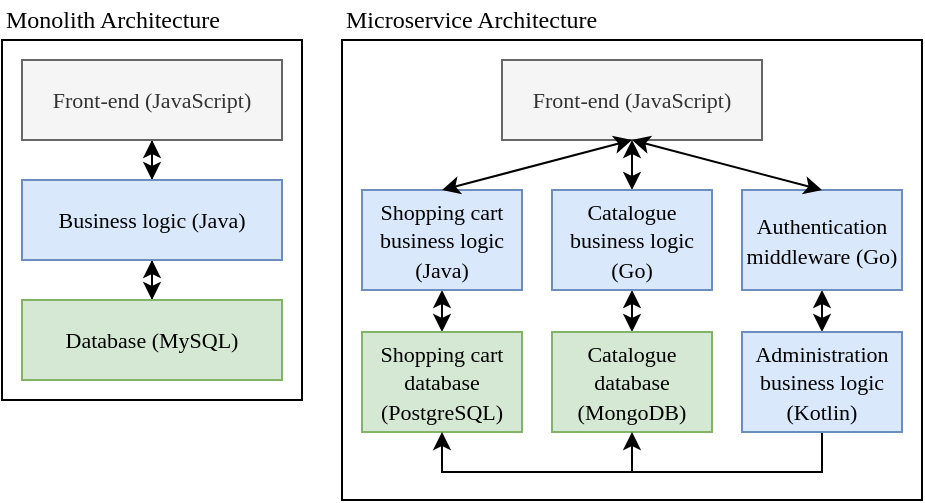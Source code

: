 <mxfile version="14.6.11" type="github">
  <diagram id="whum5KUoKy-AiShSeKjw" name="microservices_vs_monoliths">
    <mxGraphModel dx="1178" dy="641" grid="1" gridSize="10" guides="1" tooltips="1" connect="1" arrows="1" fold="1" page="1" pageScale="1" pageWidth="1169" pageHeight="827" math="0" shadow="0">
      <root>
        <mxCell id="0" />
        <mxCell id="1" parent="0" />
        <mxCell id="ZGd-4eqSVzOP_96qWRgu-4" value="" style="rounded=0;whiteSpace=wrap;html=1;" vertex="1" parent="1">
          <mxGeometry x="190" y="260" width="150" height="180" as="geometry" />
        </mxCell>
        <mxCell id="ZGd-4eqSVzOP_96qWRgu-12" style="edgeStyle=orthogonalEdgeStyle;rounded=0;orthogonalLoop=1;jettySize=auto;html=1;entryX=0.5;entryY=0;entryDx=0;entryDy=0;startArrow=classic;startFill=1;" edge="1" parent="1" source="ZGd-4eqSVzOP_96qWRgu-1" target="ZGd-4eqSVzOP_96qWRgu-2">
          <mxGeometry relative="1" as="geometry" />
        </mxCell>
        <mxCell id="ZGd-4eqSVzOP_96qWRgu-1" value="&lt;font face=&quot;Georgia&quot; style=&quot;font-size: 11px&quot;&gt;Front-end (JavaScript)&lt;/font&gt;" style="rounded=0;whiteSpace=wrap;html=1;fillColor=#f5f5f5;strokeColor=#666666;fontColor=#333333;" vertex="1" parent="1">
          <mxGeometry x="200" y="270" width="130" height="40" as="geometry" />
        </mxCell>
        <mxCell id="ZGd-4eqSVzOP_96qWRgu-13" style="edgeStyle=orthogonalEdgeStyle;rounded=0;orthogonalLoop=1;jettySize=auto;html=1;entryX=0.5;entryY=0;entryDx=0;entryDy=0;startArrow=classic;startFill=1;" edge="1" parent="1" source="ZGd-4eqSVzOP_96qWRgu-2" target="ZGd-4eqSVzOP_96qWRgu-3">
          <mxGeometry relative="1" as="geometry" />
        </mxCell>
        <mxCell id="ZGd-4eqSVzOP_96qWRgu-2" value="&lt;font face=&quot;Georgia&quot; style=&quot;font-size: 11px&quot;&gt;Business logic (Java)&lt;/font&gt;" style="rounded=0;whiteSpace=wrap;html=1;fillColor=#dae8fc;strokeColor=#6c8ebf;" vertex="1" parent="1">
          <mxGeometry x="200" y="330" width="130" height="40" as="geometry" />
        </mxCell>
        <mxCell id="ZGd-4eqSVzOP_96qWRgu-3" value="&lt;font face=&quot;Georgia&quot; style=&quot;font-size: 11px&quot;&gt;Database (MySQL)&lt;/font&gt;" style="rounded=0;whiteSpace=wrap;html=1;fillColor=#d5e8d4;strokeColor=#82b366;" vertex="1" parent="1">
          <mxGeometry x="200" y="390" width="130" height="40" as="geometry" />
        </mxCell>
        <mxCell id="ZGd-4eqSVzOP_96qWRgu-5" value="&lt;font face=&quot;Georgia&quot;&gt;Monolith Architecture&lt;/font&gt;" style="text;html=1;strokeColor=none;fillColor=none;align=left;verticalAlign=middle;whiteSpace=wrap;rounded=0;" vertex="1" parent="1">
          <mxGeometry x="190" y="240" width="160" height="20" as="geometry" />
        </mxCell>
        <mxCell id="ZGd-4eqSVzOP_96qWRgu-6" value="" style="rounded=0;whiteSpace=wrap;html=1;" vertex="1" parent="1">
          <mxGeometry x="360" y="260" width="290" height="230" as="geometry" />
        </mxCell>
        <mxCell id="ZGd-4eqSVzOP_96qWRgu-7" value="&lt;font face=&quot;Georgia&quot; style=&quot;font-size: 11px&quot;&gt;Front-end (JavaScript)&lt;/font&gt;" style="rounded=0;whiteSpace=wrap;html=1;fillColor=#f5f5f5;strokeColor=#666666;fontColor=#333333;" vertex="1" parent="1">
          <mxGeometry x="440" y="270" width="130" height="40" as="geometry" />
        </mxCell>
        <mxCell id="ZGd-4eqSVzOP_96qWRgu-15" style="edgeStyle=none;rounded=0;orthogonalLoop=1;jettySize=auto;html=1;entryX=0.5;entryY=0;entryDx=0;entryDy=0;startArrow=classic;startFill=1;" edge="1" parent="1" source="ZGd-4eqSVzOP_96qWRgu-8" target="ZGd-4eqSVzOP_96qWRgu-9">
          <mxGeometry relative="1" as="geometry" />
        </mxCell>
        <mxCell id="ZGd-4eqSVzOP_96qWRgu-8" value="&lt;font face=&quot;Georgia&quot; style=&quot;font-size: 11px&quot;&gt;Shopping cart&lt;br&gt;business logic (Java)&lt;/font&gt;" style="rounded=0;whiteSpace=wrap;html=1;fillColor=#dae8fc;strokeColor=#6c8ebf;" vertex="1" parent="1">
          <mxGeometry x="370" y="335" width="80" height="50" as="geometry" />
        </mxCell>
        <mxCell id="ZGd-4eqSVzOP_96qWRgu-9" value="&lt;font face=&quot;Georgia&quot; style=&quot;font-size: 11px&quot;&gt;Shopping cart database (PostgreSQL)&lt;/font&gt;" style="rounded=0;whiteSpace=wrap;html=1;fillColor=#d5e8d4;strokeColor=#82b366;" vertex="1" parent="1">
          <mxGeometry x="370" y="406" width="80" height="50" as="geometry" />
        </mxCell>
        <mxCell id="ZGd-4eqSVzOP_96qWRgu-10" value="&lt;font face=&quot;Georgia&quot;&gt;Microservice Architecture&lt;/font&gt;" style="text;html=1;strokeColor=none;fillColor=none;align=left;verticalAlign=middle;whiteSpace=wrap;rounded=0;" vertex="1" parent="1">
          <mxGeometry x="360" y="240" width="200" height="20" as="geometry" />
        </mxCell>
        <mxCell id="ZGd-4eqSVzOP_96qWRgu-20" style="edgeStyle=none;rounded=0;orthogonalLoop=1;jettySize=auto;html=1;exitX=0.5;exitY=1;exitDx=0;exitDy=0;entryX=0.5;entryY=0;entryDx=0;entryDy=0;startArrow=classic;startFill=1;" edge="1" parent="1" source="ZGd-4eqSVzOP_96qWRgu-16" target="ZGd-4eqSVzOP_96qWRgu-17">
          <mxGeometry relative="1" as="geometry" />
        </mxCell>
        <mxCell id="ZGd-4eqSVzOP_96qWRgu-26" style="edgeStyle=none;rounded=0;orthogonalLoop=1;jettySize=auto;html=1;exitX=0.5;exitY=0;exitDx=0;exitDy=0;entryX=0.5;entryY=1;entryDx=0;entryDy=0;startArrow=classic;startFill=1;" edge="1" parent="1" source="ZGd-4eqSVzOP_96qWRgu-16" target="ZGd-4eqSVzOP_96qWRgu-7">
          <mxGeometry relative="1" as="geometry" />
        </mxCell>
        <mxCell id="ZGd-4eqSVzOP_96qWRgu-16" value="&lt;font face=&quot;Georgia&quot;&gt;&lt;span style=&quot;font-size: 11px&quot;&gt;Catalogue business logic (Go)&lt;/span&gt;&lt;/font&gt;" style="rounded=0;whiteSpace=wrap;html=1;fillColor=#dae8fc;strokeColor=#6c8ebf;" vertex="1" parent="1">
          <mxGeometry x="465" y="335" width="80" height="50" as="geometry" />
        </mxCell>
        <mxCell id="ZGd-4eqSVzOP_96qWRgu-17" value="&lt;font face=&quot;Georgia&quot; style=&quot;font-size: 11px&quot;&gt;Catalogue database (MongoDB)&lt;/font&gt;" style="rounded=0;whiteSpace=wrap;html=1;fillColor=#d5e8d4;strokeColor=#82b366;" vertex="1" parent="1">
          <mxGeometry x="465" y="406" width="80" height="50" as="geometry" />
        </mxCell>
        <mxCell id="ZGd-4eqSVzOP_96qWRgu-24" style="edgeStyle=none;rounded=0;orthogonalLoop=1;jettySize=auto;html=1;exitX=0.5;exitY=1;exitDx=0;exitDy=0;entryX=0.5;entryY=0;entryDx=0;entryDy=0;startArrow=classic;startFill=1;" edge="1" parent="1" source="ZGd-4eqSVzOP_96qWRgu-21" target="ZGd-4eqSVzOP_96qWRgu-22">
          <mxGeometry relative="1" as="geometry" />
        </mxCell>
        <mxCell id="ZGd-4eqSVzOP_96qWRgu-21" value="&lt;font face=&quot;Georgia&quot;&gt;&lt;span style=&quot;font-size: 11px&quot;&gt;Authentication middleware (Go)&lt;/span&gt;&lt;/font&gt;" style="rounded=0;whiteSpace=wrap;html=1;fillColor=#dae8fc;strokeColor=#6c8ebf;" vertex="1" parent="1">
          <mxGeometry x="560" y="335" width="80" height="50" as="geometry" />
        </mxCell>
        <mxCell id="ZGd-4eqSVzOP_96qWRgu-29" style="edgeStyle=orthogonalEdgeStyle;rounded=0;orthogonalLoop=1;jettySize=auto;html=1;exitX=0.5;exitY=1;exitDx=0;exitDy=0;entryX=0.5;entryY=1;entryDx=0;entryDy=0;startArrow=none;startFill=0;" edge="1" parent="1" source="ZGd-4eqSVzOP_96qWRgu-22" target="ZGd-4eqSVzOP_96qWRgu-9">
          <mxGeometry relative="1" as="geometry" />
        </mxCell>
        <mxCell id="ZGd-4eqSVzOP_96qWRgu-31" style="edgeStyle=orthogonalEdgeStyle;rounded=0;orthogonalLoop=1;jettySize=auto;html=1;exitX=0.5;exitY=1;exitDx=0;exitDy=0;entryX=0.5;entryY=1;entryDx=0;entryDy=0;startArrow=none;startFill=0;" edge="1" parent="1" source="ZGd-4eqSVzOP_96qWRgu-22" target="ZGd-4eqSVzOP_96qWRgu-17">
          <mxGeometry relative="1" as="geometry" />
        </mxCell>
        <mxCell id="ZGd-4eqSVzOP_96qWRgu-22" value="&lt;font face=&quot;Georgia&quot;&gt;&lt;span style=&quot;font-size: 11px&quot;&gt;Administration business logic (Kotlin)&lt;/span&gt;&lt;/font&gt;" style="rounded=0;whiteSpace=wrap;html=1;fillColor=#dae8fc;strokeColor=#6c8ebf;" vertex="1" parent="1">
          <mxGeometry x="560" y="406" width="80" height="50" as="geometry" />
        </mxCell>
        <mxCell id="ZGd-4eqSVzOP_96qWRgu-14" style="rounded=0;orthogonalLoop=1;jettySize=auto;html=1;entryX=0.5;entryY=0;entryDx=0;entryDy=0;startArrow=classic;startFill=1;exitX=0.5;exitY=1;exitDx=0;exitDy=0;" edge="1" parent="1" source="ZGd-4eqSVzOP_96qWRgu-7" target="ZGd-4eqSVzOP_96qWRgu-8">
          <mxGeometry relative="1" as="geometry" />
        </mxCell>
        <mxCell id="ZGd-4eqSVzOP_96qWRgu-23" style="edgeStyle=none;rounded=0;orthogonalLoop=1;jettySize=auto;html=1;exitX=0.5;exitY=1;exitDx=0;exitDy=0;entryX=0.5;entryY=0;entryDx=0;entryDy=0;startArrow=classic;startFill=1;" edge="1" parent="1" source="ZGd-4eqSVzOP_96qWRgu-7" target="ZGd-4eqSVzOP_96qWRgu-21">
          <mxGeometry relative="1" as="geometry" />
        </mxCell>
      </root>
    </mxGraphModel>
  </diagram>
</mxfile>
